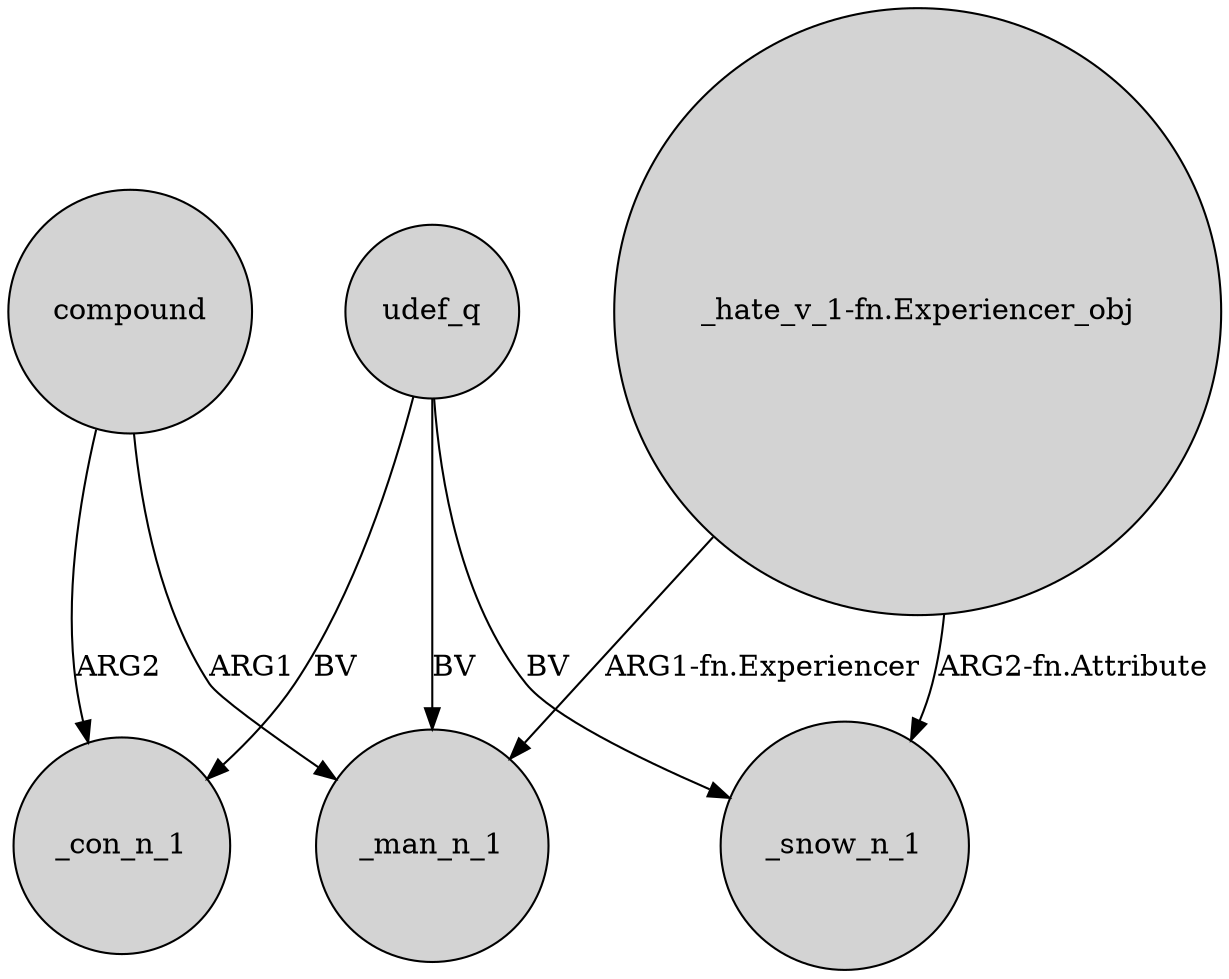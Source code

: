 digraph {
	node [shape=circle style=filled]
	compound -> _con_n_1 [label=ARG2]
	udef_q -> _man_n_1 [label=BV]
	udef_q -> _snow_n_1 [label=BV]
	udef_q -> _con_n_1 [label=BV]
	compound -> _man_n_1 [label=ARG1]
	"_hate_v_1-fn.Experiencer_obj" -> _snow_n_1 [label="ARG2-fn.Attribute"]
	"_hate_v_1-fn.Experiencer_obj" -> _man_n_1 [label="ARG1-fn.Experiencer"]
}
